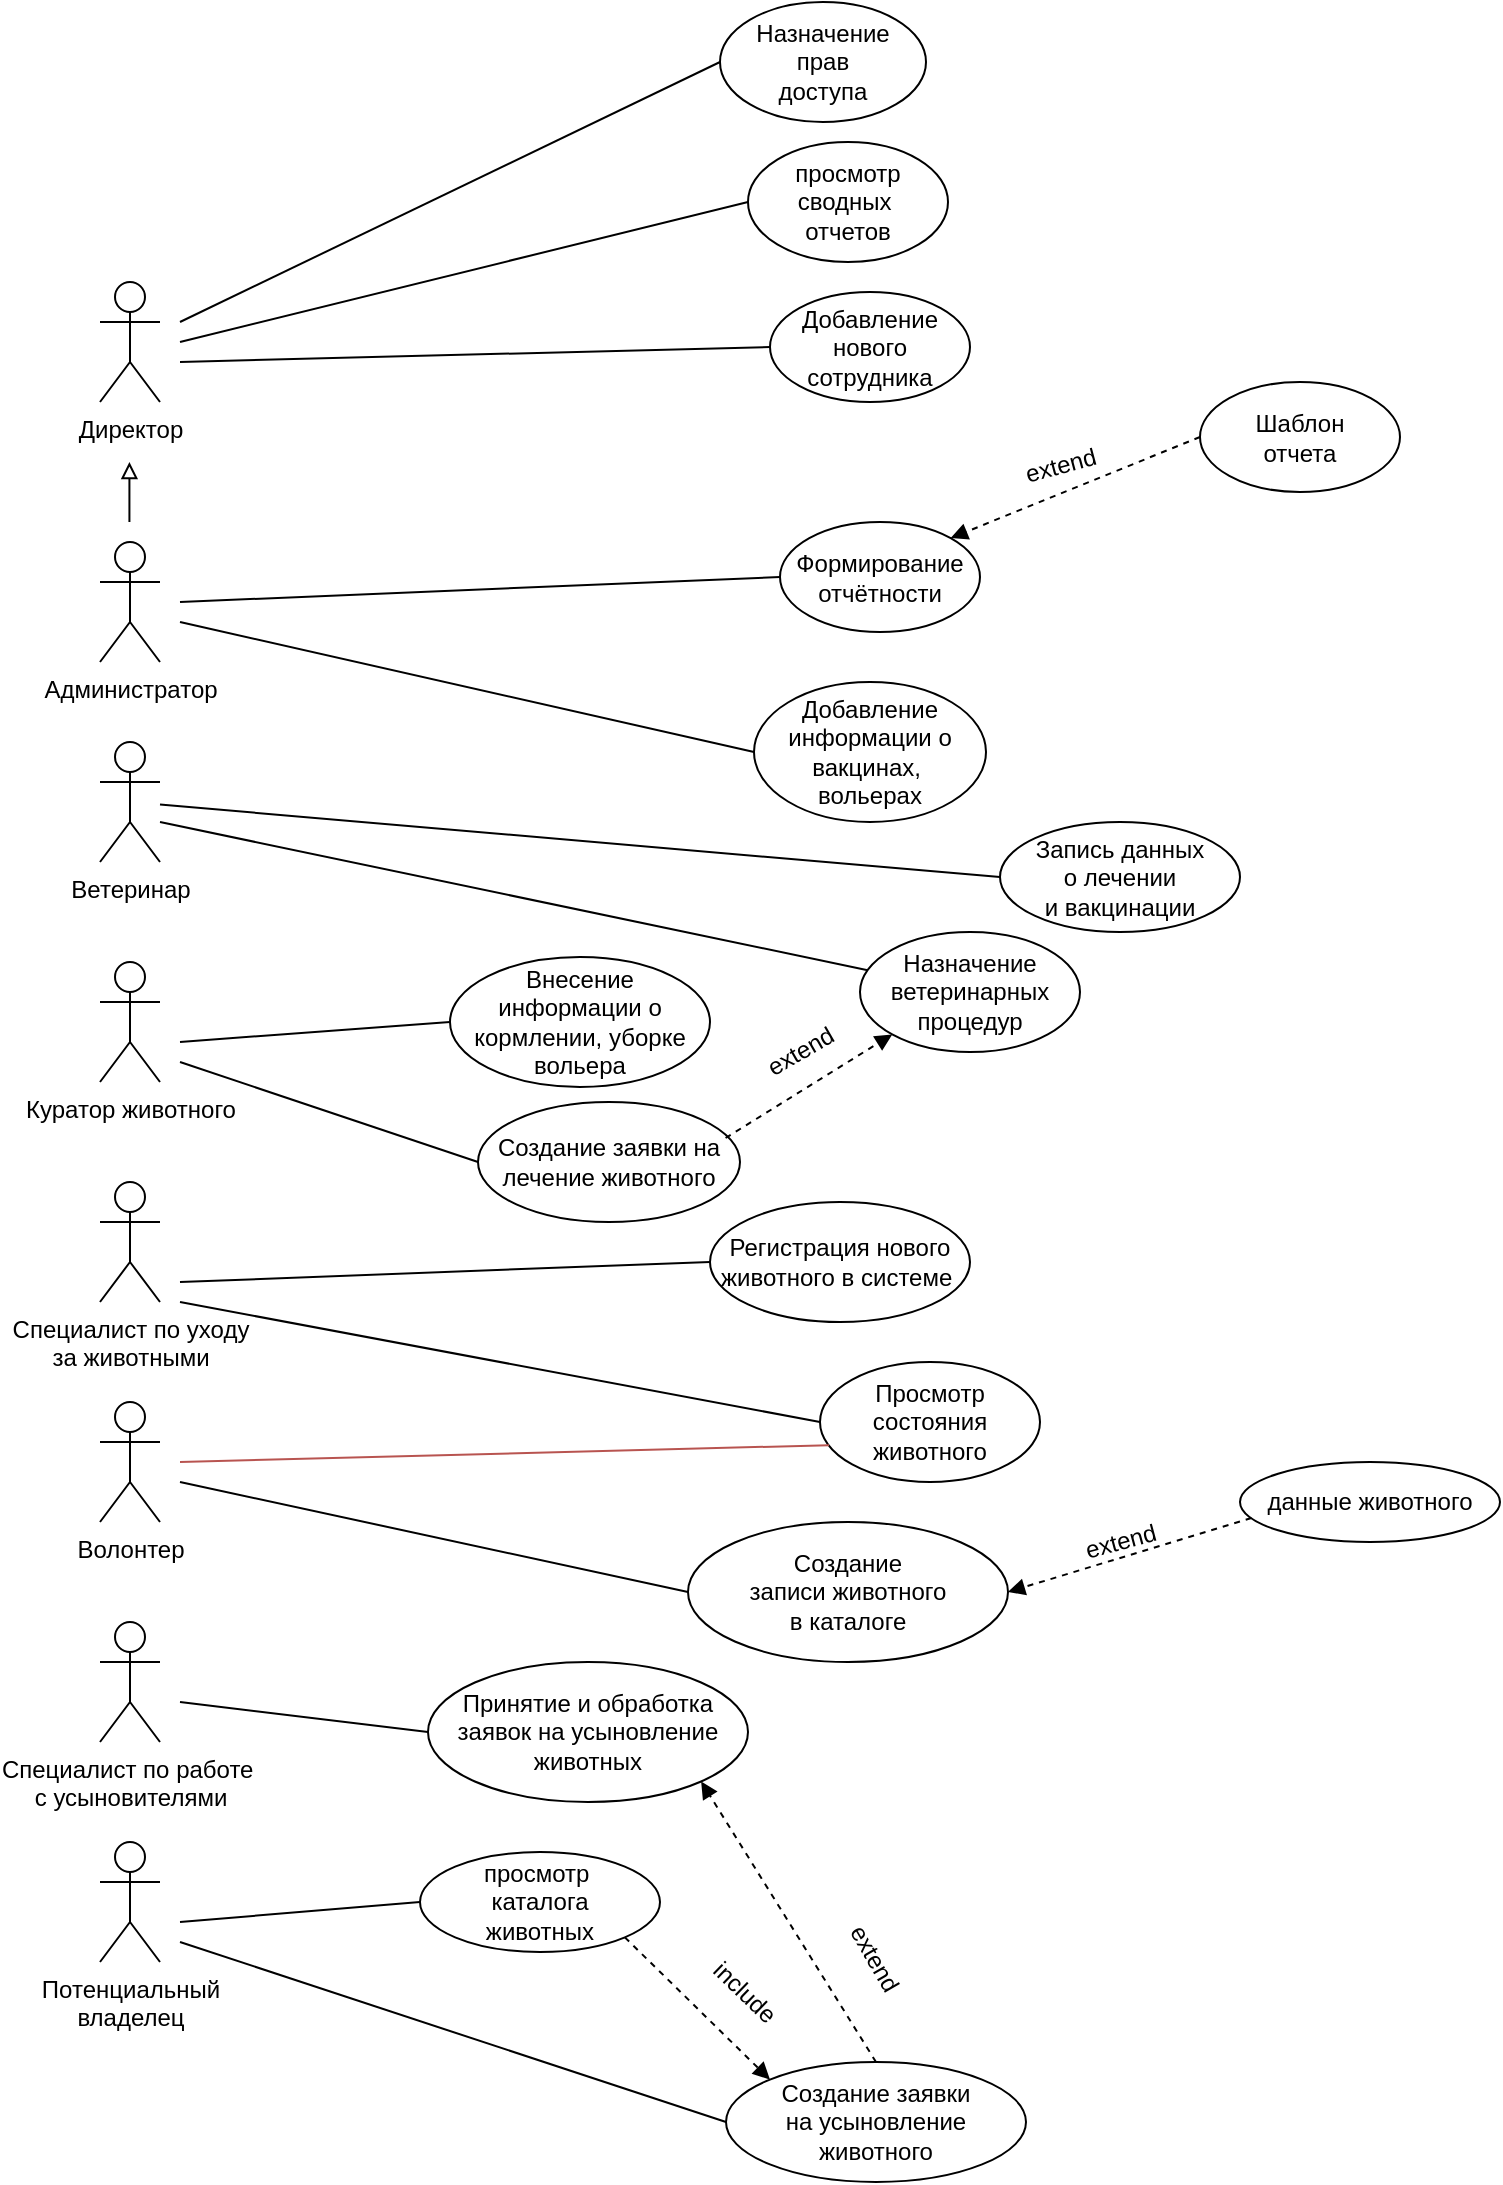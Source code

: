 <mxfile version="24.7.17">
  <diagram name="Страница — 1" id="ILUcZ4VWC_NbgSZ-m6gs">
    <mxGraphModel dx="1188" dy="1983" grid="1" gridSize="10" guides="1" tooltips="1" connect="1" arrows="1" fold="1" page="1" pageScale="1" pageWidth="827" pageHeight="1169" math="0" shadow="0">
      <root>
        <mxCell id="0" />
        <mxCell id="1" parent="0" />
        <mxCell id="S5P2pqd0xD6YAmX3UqQr-2" value="Директор" style="shape=umlActor;verticalLabelPosition=bottom;verticalAlign=top;html=1;outlineConnect=0;" parent="1" vertex="1">
          <mxGeometry x="60" width="30" height="60" as="geometry" />
        </mxCell>
        <mxCell id="S5P2pqd0xD6YAmX3UqQr-5" value="Администратор" style="shape=umlActor;verticalLabelPosition=bottom;verticalAlign=top;html=1;outlineConnect=0;" parent="1" vertex="1">
          <mxGeometry x="60" y="130" width="30" height="60" as="geometry" />
        </mxCell>
        <mxCell id="S5P2pqd0xD6YAmX3UqQr-6" value="Ветеринар&lt;div&gt;&lt;br&gt;&lt;/div&gt;" style="shape=umlActor;verticalLabelPosition=bottom;verticalAlign=top;html=1;outlineConnect=0;" parent="1" vertex="1">
          <mxGeometry x="60" y="230" width="30" height="60" as="geometry" />
        </mxCell>
        <mxCell id="S5P2pqd0xD6YAmX3UqQr-7" value="&lt;div&gt;Специалист по уходу&lt;/div&gt;&lt;div&gt;за животными&lt;/div&gt;&lt;div&gt;&lt;br&gt;&lt;/div&gt;" style="shape=umlActor;verticalLabelPosition=bottom;verticalAlign=top;html=1;outlineConnect=0;" parent="1" vertex="1">
          <mxGeometry x="60" y="450" width="30" height="60" as="geometry" />
        </mxCell>
        <mxCell id="S5P2pqd0xD6YAmX3UqQr-8" value="&lt;div&gt;Куратор животного&lt;/div&gt;&lt;div&gt;&lt;br&gt;&lt;/div&gt;" style="shape=umlActor;verticalLabelPosition=bottom;verticalAlign=top;html=1;outlineConnect=0;" parent="1" vertex="1">
          <mxGeometry x="60" y="340" width="30" height="60" as="geometry" />
        </mxCell>
        <mxCell id="S5P2pqd0xD6YAmX3UqQr-10" value="&lt;div&gt;Волонтер&lt;/div&gt;" style="shape=umlActor;verticalLabelPosition=bottom;verticalAlign=top;html=1;outlineConnect=0;" parent="1" vertex="1">
          <mxGeometry x="60" y="560" width="30" height="60" as="geometry" />
        </mxCell>
        <mxCell id="S5P2pqd0xD6YAmX3UqQr-11" value="&lt;div&gt;Специалист по работе&amp;nbsp;&lt;/div&gt;&lt;div&gt;с усыновителями&lt;/div&gt;&lt;div&gt;&lt;br&gt;&lt;/div&gt;" style="shape=umlActor;verticalLabelPosition=bottom;verticalAlign=top;html=1;outlineConnect=0;" parent="1" vertex="1">
          <mxGeometry x="60" y="670" width="30" height="60" as="geometry" />
        </mxCell>
        <mxCell id="S5P2pqd0xD6YAmX3UqQr-12" value="&lt;div&gt;Потенциальный&lt;/div&gt;&lt;div&gt;владелец&lt;/div&gt;" style="shape=umlActor;verticalLabelPosition=bottom;verticalAlign=top;html=1;outlineConnect=0;" parent="1" vertex="1">
          <mxGeometry x="60" y="780" width="30" height="60" as="geometry" />
        </mxCell>
        <mxCell id="S5P2pqd0xD6YAmX3UqQr-23" value="" style="endArrow=none;html=1;rounded=0;entryX=0;entryY=0.5;entryDx=0;entryDy=0;" parent="1" target="S5P2pqd0xD6YAmX3UqQr-22" edge="1">
          <mxGeometry width="50" height="50" relative="1" as="geometry">
            <mxPoint x="100" y="30" as="sourcePoint" />
            <mxPoint x="460" y="390" as="targetPoint" />
          </mxGeometry>
        </mxCell>
        <mxCell id="S5P2pqd0xD6YAmX3UqQr-29" value="Добавление&lt;div&gt;нового&lt;/div&gt;&lt;div&gt;сотрудника&lt;/div&gt;" style="ellipse;whiteSpace=wrap;html=1;" parent="1" vertex="1">
          <mxGeometry x="395" y="5" width="100" height="55" as="geometry" />
        </mxCell>
        <mxCell id="S5P2pqd0xD6YAmX3UqQr-33" value="Формирование&lt;div&gt;отчётности&lt;/div&gt;" style="ellipse;whiteSpace=wrap;html=1;" parent="1" vertex="1">
          <mxGeometry x="400" y="120" width="100" height="55" as="geometry" />
        </mxCell>
        <mxCell id="S5P2pqd0xD6YAmX3UqQr-34" value="" style="endArrow=none;html=1;rounded=0;entryX=0;entryY=0.5;entryDx=0;entryDy=0;" parent="1" target="S5P2pqd0xD6YAmX3UqQr-33" edge="1">
          <mxGeometry width="50" height="50" relative="1" as="geometry">
            <mxPoint x="100" y="160" as="sourcePoint" />
            <mxPoint x="240" y="168" as="targetPoint" />
          </mxGeometry>
        </mxCell>
        <mxCell id="S5P2pqd0xD6YAmX3UqQr-36" value="" style="endArrow=block;html=1;rounded=0;entryX=1;entryY=0;entryDx=0;entryDy=0;dashed=1;startArrow=none;startFill=0;exitX=0;exitY=0.5;exitDx=0;exitDy=0;endFill=1;" parent="1" source="ZK3HSe5MjtL0G6k60uyu-2" target="S5P2pqd0xD6YAmX3UqQr-33" edge="1">
          <mxGeometry width="50" height="50" relative="1" as="geometry">
            <mxPoint x="490" y="150" as="sourcePoint" />
            <mxPoint x="210" y="238" as="targetPoint" />
            <Array as="points" />
          </mxGeometry>
        </mxCell>
        <mxCell id="S5P2pqd0xD6YAmX3UqQr-37" value="Запись данных&lt;div&gt;о лечении&lt;/div&gt;&lt;div&gt;и вакцинации&lt;/div&gt;" style="ellipse;whiteSpace=wrap;html=1;" parent="1" vertex="1">
          <mxGeometry x="510" y="270" width="120" height="55" as="geometry" />
        </mxCell>
        <mxCell id="S5P2pqd0xD6YAmX3UqQr-38" value="" style="endArrow=none;html=1;rounded=0;entryX=0;entryY=0.5;entryDx=0;entryDy=0;" parent="1" source="S5P2pqd0xD6YAmX3UqQr-6" target="S5P2pqd0xD6YAmX3UqQr-37" edge="1">
          <mxGeometry width="50" height="50" relative="1" as="geometry">
            <mxPoint x="110" y="180" as="sourcePoint" />
            <mxPoint x="250" y="238" as="targetPoint" />
          </mxGeometry>
        </mxCell>
        <mxCell id="S5P2pqd0xD6YAmX3UqQr-41" value="Внесение информации о кормлении, уборке вольера" style="ellipse;whiteSpace=wrap;html=1;" parent="1" vertex="1">
          <mxGeometry x="235" y="337.5" width="130" height="65" as="geometry" />
        </mxCell>
        <mxCell id="S5P2pqd0xD6YAmX3UqQr-42" value="" style="endArrow=none;html=1;rounded=0;entryX=0;entryY=0.5;entryDx=0;entryDy=0;" parent="1" target="S5P2pqd0xD6YAmX3UqQr-41" edge="1">
          <mxGeometry width="50" height="50" relative="1" as="geometry">
            <mxPoint x="100" y="380" as="sourcePoint" />
            <mxPoint x="230" y="308" as="targetPoint" />
          </mxGeometry>
        </mxCell>
        <mxCell id="S5P2pqd0xD6YAmX3UqQr-45" value="Создание заявки на лечение животного" style="ellipse;whiteSpace=wrap;html=1;" parent="1" vertex="1">
          <mxGeometry x="249" y="410" width="131" height="60" as="geometry" />
        </mxCell>
        <mxCell id="S5P2pqd0xD6YAmX3UqQr-46" value="" style="endArrow=none;html=1;rounded=0;entryX=0;entryY=0.5;entryDx=0;entryDy=0;" parent="1" target="S5P2pqd0xD6YAmX3UqQr-45" edge="1">
          <mxGeometry width="50" height="50" relative="1" as="geometry">
            <mxPoint x="100" y="390" as="sourcePoint" />
            <mxPoint x="190" y="398" as="targetPoint" />
          </mxGeometry>
        </mxCell>
        <mxCell id="S5P2pqd0xD6YAmX3UqQr-47" value="" style="endArrow=none;html=1;rounded=0;entryX=0.073;entryY=0.333;entryDx=0;entryDy=0;entryPerimeter=0;" parent="1" target="ZK3HSe5MjtL0G6k60uyu-3" edge="1">
          <mxGeometry width="50" height="50" relative="1" as="geometry">
            <mxPoint x="90" y="270" as="sourcePoint" />
            <mxPoint x="330" y="360" as="targetPoint" />
          </mxGeometry>
        </mxCell>
        <mxCell id="S5P2pqd0xD6YAmX3UqQr-50" value="Регистрация нового животного в системе&amp;nbsp;" style="ellipse;whiteSpace=wrap;html=1;" parent="1" vertex="1">
          <mxGeometry x="365" y="460" width="130" height="60" as="geometry" />
        </mxCell>
        <mxCell id="S5P2pqd0xD6YAmX3UqQr-51" value="Просмотр&lt;div&gt;состояния&lt;/div&gt;&lt;div&gt;животного&lt;/div&gt;" style="ellipse;whiteSpace=wrap;html=1;" parent="1" vertex="1">
          <mxGeometry x="420" y="540" width="110" height="60" as="geometry" />
        </mxCell>
        <mxCell id="S5P2pqd0xD6YAmX3UqQr-52" value="" style="endArrow=none;html=1;rounded=0;entryX=0;entryY=0.5;entryDx=0;entryDy=0;" parent="1" target="S5P2pqd0xD6YAmX3UqQr-50" edge="1">
          <mxGeometry width="50" height="50" relative="1" as="geometry">
            <mxPoint x="100" y="500" as="sourcePoint" />
            <mxPoint x="235" y="470" as="targetPoint" />
          </mxGeometry>
        </mxCell>
        <mxCell id="S5P2pqd0xD6YAmX3UqQr-55" value="" style="endArrow=none;html=1;rounded=0;entryX=0;entryY=0.5;entryDx=0;entryDy=0;" parent="1" target="S5P2pqd0xD6YAmX3UqQr-51" edge="1">
          <mxGeometry width="50" height="50" relative="1" as="geometry">
            <mxPoint x="100" y="510" as="sourcePoint" />
            <mxPoint x="170" y="540" as="targetPoint" />
          </mxGeometry>
        </mxCell>
        <mxCell id="S5P2pqd0xD6YAmX3UqQr-59" value="Создание&lt;div&gt;записи животного&lt;/div&gt;&lt;div&gt;в каталоге&lt;/div&gt;" style="ellipse;whiteSpace=wrap;html=1;" parent="1" vertex="1">
          <mxGeometry x="354" y="620" width="160" height="70" as="geometry" />
        </mxCell>
        <mxCell id="S5P2pqd0xD6YAmX3UqQr-60" value="" style="endArrow=none;html=1;rounded=0;entryX=0;entryY=0.5;entryDx=0;entryDy=0;" parent="1" target="S5P2pqd0xD6YAmX3UqQr-59" edge="1">
          <mxGeometry width="50" height="50" relative="1" as="geometry">
            <mxPoint x="100" y="600" as="sourcePoint" />
            <mxPoint x="373" y="575" as="targetPoint" />
          </mxGeometry>
        </mxCell>
        <mxCell id="S5P2pqd0xD6YAmX3UqQr-62" value="данные животного" style="ellipse;whiteSpace=wrap;html=1;" parent="1" vertex="1">
          <mxGeometry x="630" y="590" width="130" height="40" as="geometry" />
        </mxCell>
        <mxCell id="S5P2pqd0xD6YAmX3UqQr-63" value="" style="endArrow=block;html=1;rounded=0;endFill=1;exitX=0.044;exitY=0.701;exitDx=0;exitDy=0;entryX=1;entryY=0.5;entryDx=0;entryDy=0;dashed=1;exitPerimeter=0;" parent="1" source="S5P2pqd0xD6YAmX3UqQr-62" target="S5P2pqd0xD6YAmX3UqQr-59" edge="1">
          <mxGeometry width="50" height="50" relative="1" as="geometry">
            <mxPoint x="60" y="710" as="sourcePoint" />
            <mxPoint x="-100" y="490" as="targetPoint" />
          </mxGeometry>
        </mxCell>
        <mxCell id="S5P2pqd0xD6YAmX3UqQr-64" value="" style="endArrow=none;html=1;rounded=0;entryX=0.041;entryY=0.693;entryDx=0;entryDy=0;entryPerimeter=0;fillColor=#f8cecc;strokeColor=#b85450;" parent="1" target="S5P2pqd0xD6YAmX3UqQr-51" edge="1">
          <mxGeometry width="50" height="50" relative="1" as="geometry">
            <mxPoint x="100" y="590" as="sourcePoint" />
            <mxPoint x="280.0" y="600" as="targetPoint" />
          </mxGeometry>
        </mxCell>
        <mxCell id="S5P2pqd0xD6YAmX3UqQr-67" value="Принятие и обработка заявок на усыновление животных" style="ellipse;whiteSpace=wrap;html=1;" parent="1" vertex="1">
          <mxGeometry x="224" y="690" width="160" height="70" as="geometry" />
        </mxCell>
        <mxCell id="S5P2pqd0xD6YAmX3UqQr-69" value="" style="endArrow=none;html=1;rounded=0;entryX=0;entryY=0.5;entryDx=0;entryDy=0;" parent="1" target="S5P2pqd0xD6YAmX3UqQr-67" edge="1">
          <mxGeometry width="50" height="50" relative="1" as="geometry">
            <mxPoint x="100" y="710" as="sourcePoint" />
            <mxPoint x="358" y="675" as="targetPoint" />
          </mxGeometry>
        </mxCell>
        <mxCell id="S5P2pqd0xD6YAmX3UqQr-73" value="" style="endArrow=none;html=1;rounded=0;entryX=0;entryY=0.5;entryDx=0;entryDy=0;" parent="1" target="S5P2pqd0xD6YAmX3UqQr-74" edge="1">
          <mxGeometry width="50" height="50" relative="1" as="geometry">
            <mxPoint x="100" y="820" as="sourcePoint" />
            <mxPoint x="300" y="870" as="targetPoint" />
          </mxGeometry>
        </mxCell>
        <mxCell id="S5P2pqd0xD6YAmX3UqQr-74" value="просмотр&amp;nbsp;&lt;div&gt;каталога&lt;/div&gt;&lt;div&gt;животных&lt;/div&gt;" style="ellipse;whiteSpace=wrap;html=1;" parent="1" vertex="1">
          <mxGeometry x="220" y="785" width="120" height="50" as="geometry" />
        </mxCell>
        <mxCell id="S5P2pqd0xD6YAmX3UqQr-76" value="" style="endArrow=block;html=1;rounded=0;endFill=1;exitX=1;exitY=1;exitDx=0;exitDy=0;entryX=0;entryY=0;entryDx=0;entryDy=0;dashed=1;" parent="1" source="S5P2pqd0xD6YAmX3UqQr-74" target="S5P2pqd0xD6YAmX3UqQr-77" edge="1">
          <mxGeometry width="50" height="50" relative="1" as="geometry">
            <mxPoint x="680" y="715" as="sourcePoint" />
            <mxPoint x="457" y="679" as="targetPoint" />
          </mxGeometry>
        </mxCell>
        <mxCell id="S5P2pqd0xD6YAmX3UqQr-77" value="Создание заявки&lt;div&gt;на усыновление&lt;/div&gt;&lt;div&gt;животного&lt;/div&gt;" style="ellipse;whiteSpace=wrap;html=1;" parent="1" vertex="1">
          <mxGeometry x="373" y="890" width="150" height="60" as="geometry" />
        </mxCell>
        <mxCell id="S5P2pqd0xD6YAmX3UqQr-78" value="" style="endArrow=none;html=1;rounded=0;entryX=0;entryY=0.5;entryDx=0;entryDy=0;" parent="1" target="S5P2pqd0xD6YAmX3UqQr-77" edge="1">
          <mxGeometry width="50" height="50" relative="1" as="geometry">
            <mxPoint x="100" y="830" as="sourcePoint" />
            <mxPoint x="310" y="865" as="targetPoint" />
          </mxGeometry>
        </mxCell>
        <mxCell id="S5P2pqd0xD6YAmX3UqQr-79" value="" style="endArrow=block;html=1;rounded=0;endFill=1;exitX=0.5;exitY=0;exitDx=0;exitDy=0;entryX=1;entryY=1;entryDx=0;entryDy=0;dashed=1;" parent="1" source="S5P2pqd0xD6YAmX3UqQr-77" target="S5P2pqd0xD6YAmX3UqQr-67" edge="1">
          <mxGeometry width="50" height="50" relative="1" as="geometry">
            <mxPoint x="315" y="880" as="sourcePoint" />
            <mxPoint x="370" y="929" as="targetPoint" />
          </mxGeometry>
        </mxCell>
        <mxCell id="S5P2pqd0xD6YAmX3UqQr-82" value="extend" style="text;html=1;align=center;verticalAlign=middle;resizable=0;points=[];autosize=1;strokeColor=none;fillColor=none;rotation=-15;" parent="1" vertex="1">
          <mxGeometry x="540" y="615" width="60" height="30" as="geometry" />
        </mxCell>
        <mxCell id="S5P2pqd0xD6YAmX3UqQr-83" value="extend" style="text;html=1;align=center;verticalAlign=middle;resizable=0;points=[];autosize=1;strokeColor=none;fillColor=none;rotation=60;" parent="1" vertex="1">
          <mxGeometry x="417" y="823" width="60" height="30" as="geometry" />
        </mxCell>
        <mxCell id="S5P2pqd0xD6YAmX3UqQr-84" value="include" style="text;html=1;align=center;verticalAlign=middle;resizable=0;points=[];autosize=1;strokeColor=none;fillColor=none;rotation=44;" parent="1" vertex="1">
          <mxGeometry x="352" y="840" width="60" height="30" as="geometry" />
        </mxCell>
        <mxCell id="S5P2pqd0xD6YAmX3UqQr-85" value="extend" style="text;html=1;align=center;verticalAlign=middle;resizable=0;points=[];autosize=1;strokeColor=none;fillColor=none;rotation=-15;" parent="1" vertex="1">
          <mxGeometry x="510" y="77" width="60" height="30" as="geometry" />
        </mxCell>
        <mxCell id="ZK3HSe5MjtL0G6k60uyu-2" value="Шаблон&lt;div&gt;отчета&lt;/div&gt;" style="ellipse;whiteSpace=wrap;html=1;" parent="1" vertex="1">
          <mxGeometry x="610" y="50" width="100" height="55" as="geometry" />
        </mxCell>
        <mxCell id="ZK3HSe5MjtL0G6k60uyu-3" value="Назначение ветеринарных процедур" style="ellipse;whiteSpace=wrap;html=1;" parent="1" vertex="1">
          <mxGeometry x="440" y="325" width="110" height="60" as="geometry" />
        </mxCell>
        <mxCell id="ZK3HSe5MjtL0G6k60uyu-5" value="" style="endArrow=block;html=1;rounded=0;endFill=1;exitX=0.945;exitY=0.3;exitDx=0;exitDy=0;entryX=0;entryY=1;entryDx=0;entryDy=0;dashed=1;exitPerimeter=0;" parent="1" source="S5P2pqd0xD6YAmX3UqQr-45" target="ZK3HSe5MjtL0G6k60uyu-3" edge="1">
          <mxGeometry width="50" height="50" relative="1" as="geometry">
            <mxPoint x="458" y="900" as="sourcePoint" />
            <mxPoint x="371" y="760" as="targetPoint" />
          </mxGeometry>
        </mxCell>
        <mxCell id="ZK3HSe5MjtL0G6k60uyu-7" value="extend" style="text;html=1;align=center;verticalAlign=middle;resizable=0;points=[];autosize=1;strokeColor=none;fillColor=none;rotation=-30;" parent="1" vertex="1">
          <mxGeometry x="380" y="370" width="60" height="30" as="geometry" />
        </mxCell>
        <mxCell id="2OVwRR9saCCXBJqZmcNT-1" value="Назначение&lt;div&gt;прав&lt;/div&gt;&lt;div&gt;доступа&lt;/div&gt;" style="ellipse;whiteSpace=wrap;html=1;" parent="1" vertex="1">
          <mxGeometry x="370" y="-140" width="103" height="60" as="geometry" />
        </mxCell>
        <mxCell id="2OVwRR9saCCXBJqZmcNT-2" value="" style="endArrow=none;html=1;rounded=0;entryX=0;entryY=0.5;entryDx=0;entryDy=0;" parent="1" target="2OVwRR9saCCXBJqZmcNT-1" edge="1">
          <mxGeometry width="50" height="50" relative="1" as="geometry">
            <mxPoint x="100" y="20" as="sourcePoint" />
            <mxPoint x="380" y="-20" as="targetPoint" />
          </mxGeometry>
        </mxCell>
        <mxCell id="2OVwRR9saCCXBJqZmcNT-3" value="" style="endArrow=none;html=1;rounded=0;entryX=0;entryY=0.5;entryDx=0;entryDy=0;" parent="1" target="S5P2pqd0xD6YAmX3UqQr-29" edge="1">
          <mxGeometry width="50" height="50" relative="1" as="geometry">
            <mxPoint x="100" y="40" as="sourcePoint" />
            <mxPoint x="350" y="-100" as="targetPoint" />
          </mxGeometry>
        </mxCell>
        <mxCell id="S5P2pqd0xD6YAmX3UqQr-22" value="просмотр сводных&amp;nbsp;&lt;div&gt;отчетов&lt;/div&gt;" style="ellipse;whiteSpace=wrap;html=1;" parent="1" vertex="1">
          <mxGeometry x="384" y="-70" width="100" height="60" as="geometry" />
        </mxCell>
        <mxCell id="2OVwRR9saCCXBJqZmcNT-6" value="Добавление&lt;div&gt;информации о вакцинах,&amp;nbsp;&lt;/div&gt;&lt;div&gt;вольерах&lt;/div&gt;" style="ellipse;whiteSpace=wrap;html=1;" parent="1" vertex="1">
          <mxGeometry x="387" y="200" width="116" height="70" as="geometry" />
        </mxCell>
        <mxCell id="2OVwRR9saCCXBJqZmcNT-8" value="" style="endArrow=none;html=1;rounded=0;entryX=0;entryY=0.5;entryDx=0;entryDy=0;" parent="1" target="2OVwRR9saCCXBJqZmcNT-6" edge="1">
          <mxGeometry width="50" height="50" relative="1" as="geometry">
            <mxPoint x="100" y="170" as="sourcePoint" />
            <mxPoint x="470" y="168" as="targetPoint" />
          </mxGeometry>
        </mxCell>
        <mxCell id="7a0930Qbc5kOkxN_fMTs-1" value="" style="endArrow=block;html=1;rounded=0;endFill=0;" edge="1" parent="1">
          <mxGeometry width="50" height="50" relative="1" as="geometry">
            <mxPoint x="74.71" y="120" as="sourcePoint" />
            <mxPoint x="74.71" y="90" as="targetPoint" />
          </mxGeometry>
        </mxCell>
      </root>
    </mxGraphModel>
  </diagram>
</mxfile>
